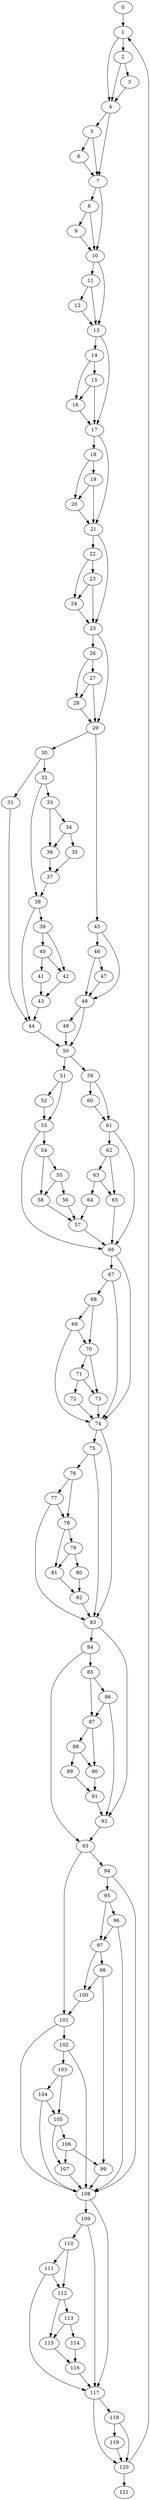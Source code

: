 digraph {
	0
	1
	2
	3
	4
	5
	6
	7
	8
	9
	10
	11
	12
	13
	14
	15
	16
	17
	18
	19
	20
	21
	22
	23
	24
	25
	26
	27
	28
	29
	30
	31
	32
	33
	34
	35
	36
	37
	38
	39
	40
	41
	42
	43
	44
	45
	46
	47
	48
	49
	50
	51
	52
	53
	54
	55
	56
	57
	58
	59
	60
	61
	62
	63
	64
	65
	66
	67
	68
	69
	70
	71
	72
	73
	74
	75
	76
	77
	78
	79
	80
	81
	82
	83
	84
	85
	86
	87
	88
	89
	90
	91
	92
	93
	94
	95
	96
	97
	98
	99
	100
	101
	102
	103
	104
	105
	106
	107
	108
	109
	110
	111
	112
	113
	114
	115
	116
	117
	118
	119
	120
	121
	22 -> 23
	45 -> 46
	59 -> 61
	60 -> 61
	61 -> 62
	53 -> 66
	57 -> 66
	61 -> 66
	65 -> 66
	84 -> 85
	51 -> 53
	52 -> 53
	69 -> 70
	68 -> 70
	110 -> 112
	111 -> 112
	55 -> 56
	104 -> 108
	107 -> 108
	94 -> 108
	96 -> 108
	99 -> 108
	101 -> 108
	102 -> 108
	25 -> 26
	31 -> 44
	38 -> 44
	43 -> 44
	87 -> 88
	98 -> 99
	106 -> 99
	117 -> 120
	118 -> 120
	119 -> 120
	40 -> 41
	50 -> 59
	76 -> 77
	78 -> 79
	74 -> 83
	75 -> 83
	77 -> 83
	82 -> 83
	86 -> 87
	85 -> 87
	112 -> 115
	113 -> 115
	95 -> 97
	96 -> 97
	48 -> 49
	93 -> 94
	11 -> 12
	95 -> 96
	113 -> 114
	55 -> 58
	54 -> 58
	67 -> 68
	71 -> 72
	108 -> 109
	18 -> 20
	19 -> 20
	37 -> 38
	32 -> 38
	49 -> 50
	44 -> 50
	48 -> 50
	56 -> 57
	58 -> 57
	64 -> 57
	83 -> 92
	86 -> 92
	91 -> 92
	97 -> 98
	114 -> 116
	115 -> 116
	8 -> 9
	41 -> 43
	42 -> 43
	89 -> 91
	90 -> 91
	110 -> 111
	117 -> 118
	5 -> 7
	6 -> 7
	4 -> 7
	80 -> 82
	81 -> 82
	10 -> 13
	11 -> 13
	12 -> 13
	14 -> 15
	13 -> 17
	15 -> 17
	16 -> 17
	59 -> 60
	93 -> 101
	100 -> 101
	103 -> 104
	35 -> 37
	36 -> 37
	53 -> 54
	66 -> 67
	83 -> 84
	88 -> 89
	102 -> 103
	103 -> 105
	104 -> 105
	22 -> 24
	23 -> 24
	38 -> 39
	29 -> 45
	46 -> 47
	70 -> 73
	71 -> 73
	75 -> 76
	14 -> 16
	15 -> 16
	26 -> 28
	27 -> 28
	34 -> 35
	87 -> 90
	88 -> 90
	84 -> 93
	92 -> 93
	97 -> 100
	98 -> 100
	25 -> 29
	27 -> 29
	28 -> 29
	79 -> 80
	101 -> 102
	17 -> 18
	18 -> 19
	94 -> 95
	109 -> 110
	10 -> 11
	26 -> 27
	62 -> 63
	29 -> 30
	45 -> 48
	46 -> 48
	47 -> 48
	50 -> 51
	66 -> 74
	67 -> 74
	69 -> 74
	72 -> 74
	73 -> 74
	76 -> 78
	77 -> 78
	63 -> 64
	85 -> 86
	2 -> 3
	5 -> 6
	32 -> 33
	13 -> 14
	33 -> 34
	105 -> 107
	106 -> 107
	70 -> 71
	1 -> 2
	7 -> 8
	30 -> 31
	74 -> 75
	105 -> 106
	108 -> 117
	109 -> 117
	111 -> 117
	116 -> 117
	4 -> 5
	39 -> 42
	40 -> 42
	0 -> 1
	120 -> 1
	17 -> 21
	19 -> 21
	20 -> 21
	21 -> 25
	23 -> 25
	24 -> 25
	30 -> 32
	68 -> 69
	112 -> 113
	7 -> 10
	8 -> 10
	9 -> 10
	21 -> 22
	39 -> 40
	51 -> 52
	54 -> 55
	62 -> 65
	63 -> 65
	2 -> 4
	3 -> 4
	1 -> 4
	33 -> 36
	34 -> 36
	78 -> 81
	79 -> 81
	118 -> 119
	120 -> 121
}
